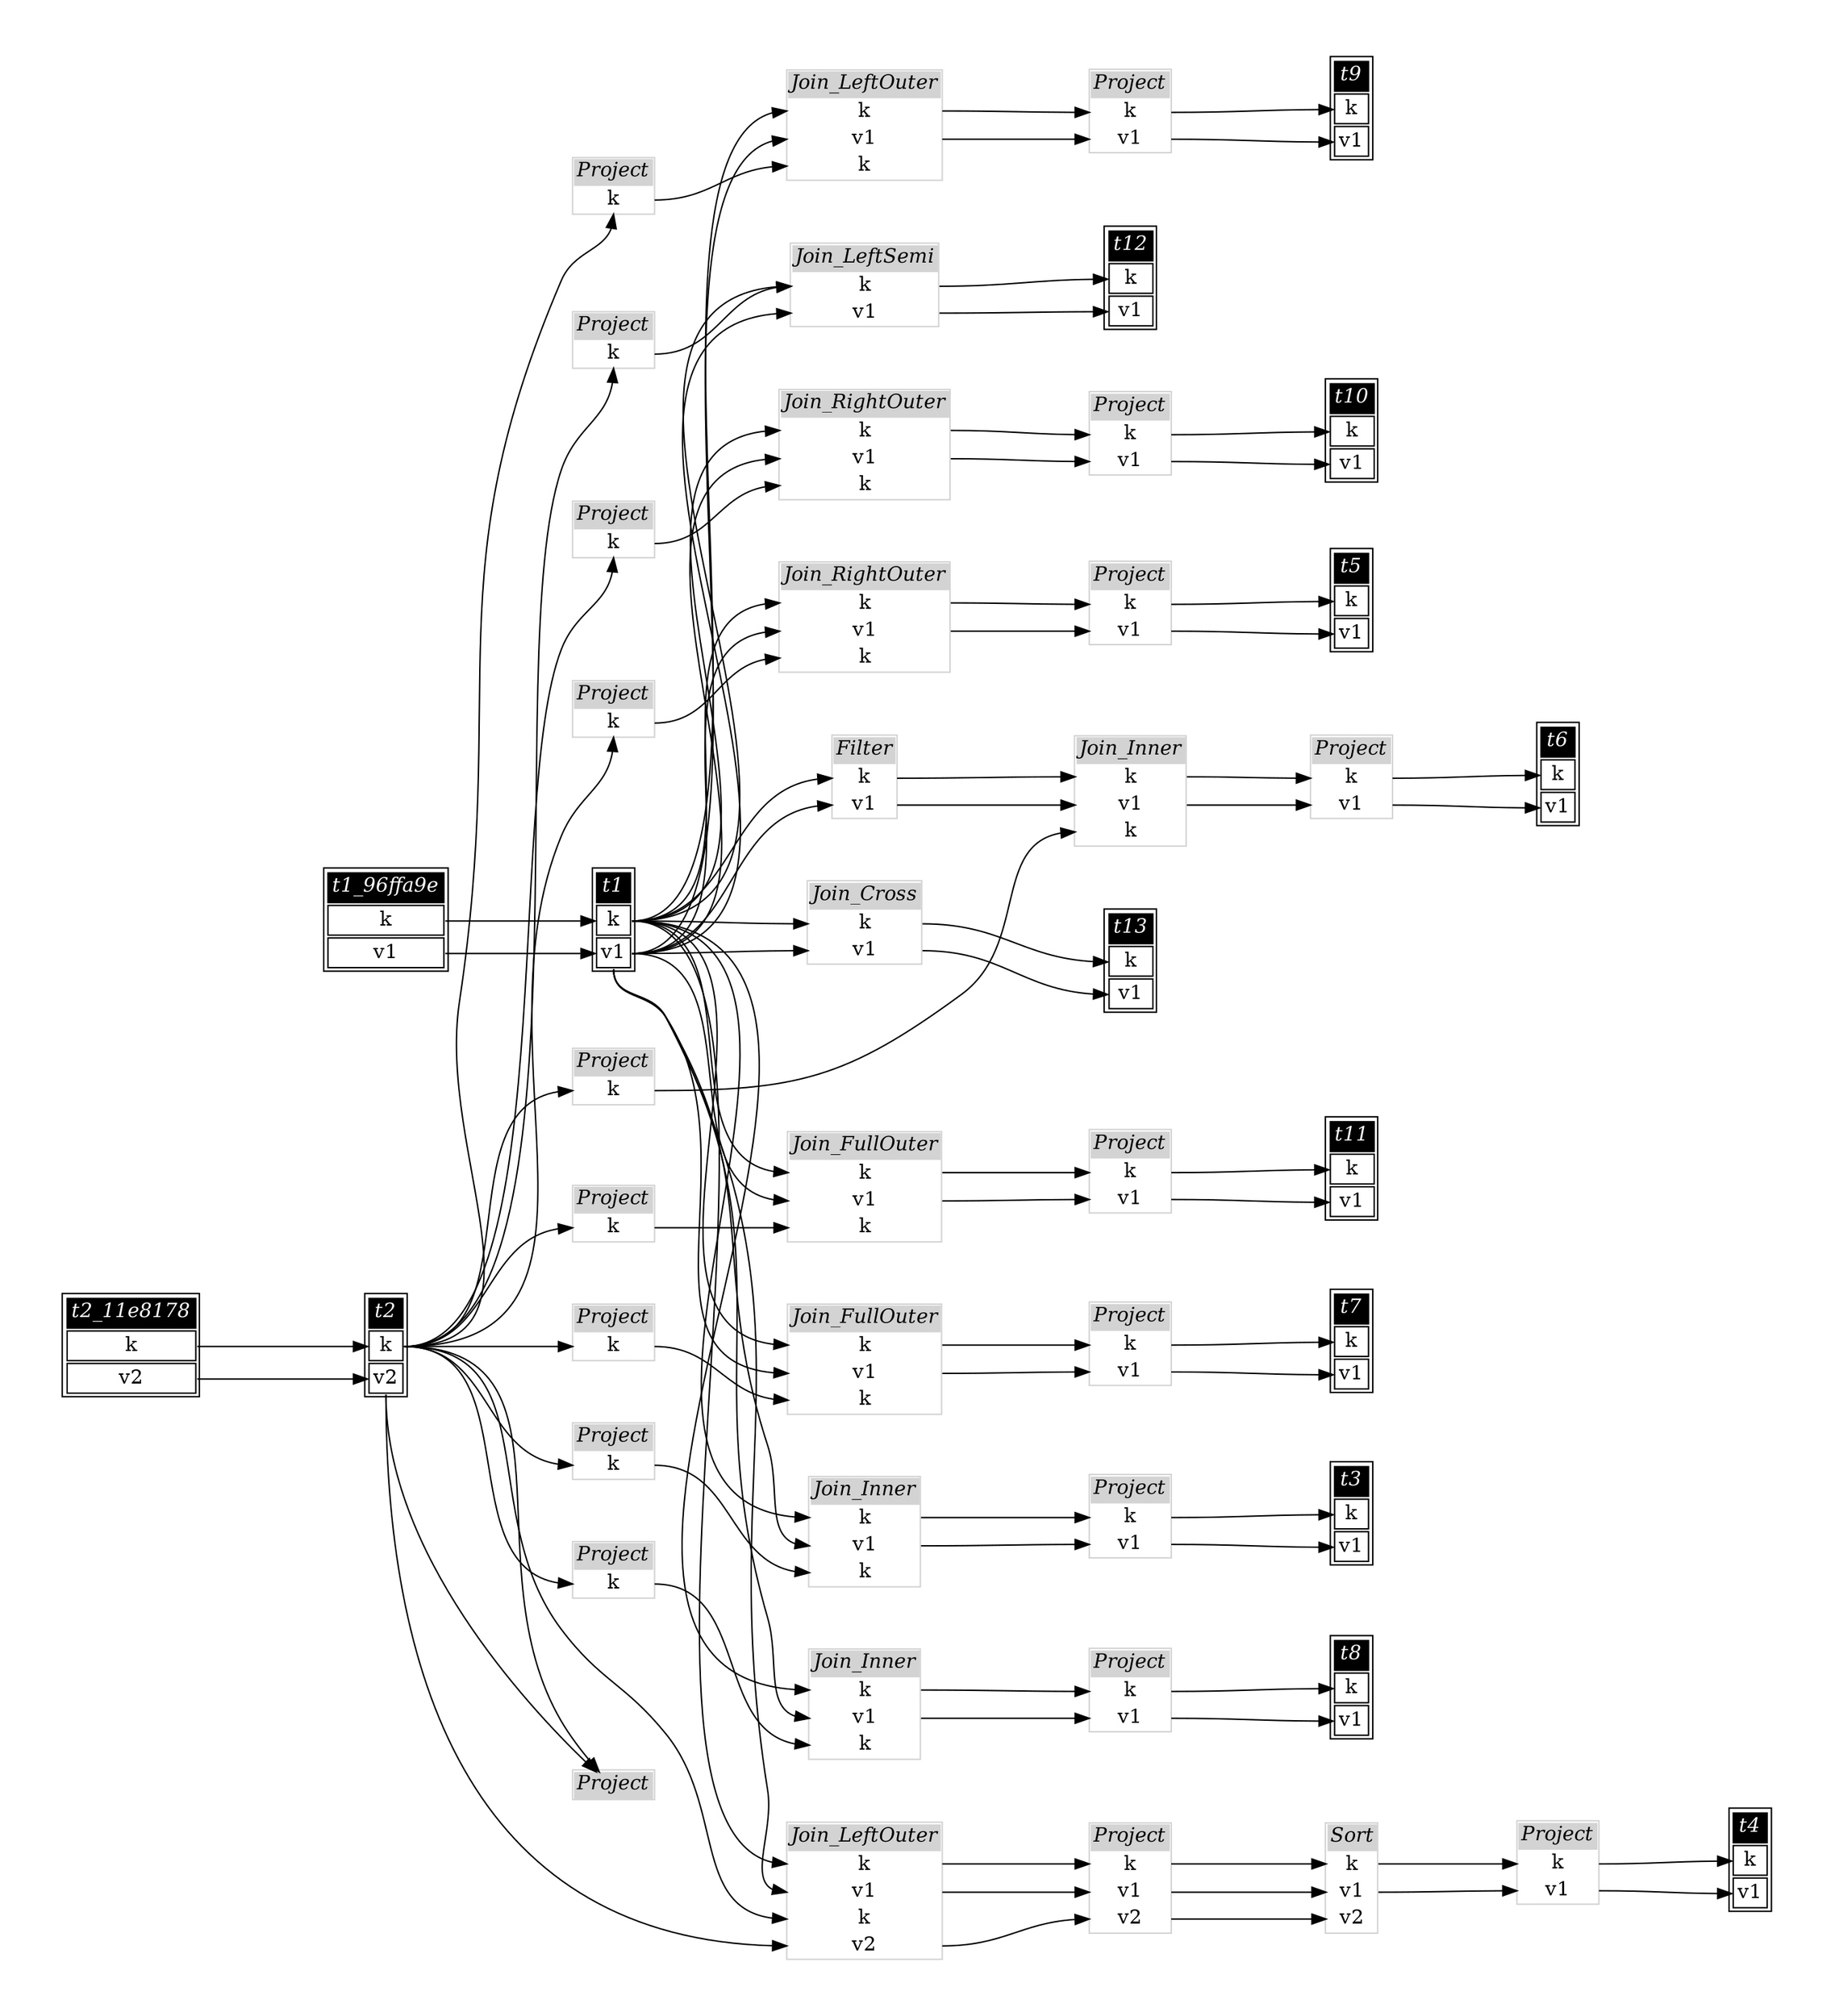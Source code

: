 // Automatically generated by SQLFlowTestSuite


digraph {
  graph [pad="0.5" nodesep="0.5" ranksep="1" fontname="Helvetica" rankdir=LR];
  node [shape=plaintext]

  
"Filter_323a63e" [label=<
<table color="lightgray" border="1" cellborder="0" cellspacing="0">
  <tr><td bgcolor="lightgray" port="nodeName"><i>Filter</i></td></tr>
  <tr><td port="0">k</td></tr>
<tr><td port="1">v1</td></tr>
</table>>];
     

"Join_Cross_86603fe" [label=<
<table color="lightgray" border="1" cellborder="0" cellspacing="0">
  <tr><td bgcolor="lightgray" port="nodeName"><i>Join_Cross</i></td></tr>
  <tr><td port="0">k</td></tr>
<tr><td port="1">v1</td></tr>
</table>>];
     

"Join_FullOuter_369712e" [label=<
<table color="lightgray" border="1" cellborder="0" cellspacing="0">
  <tr><td bgcolor="lightgray" port="nodeName"><i>Join_FullOuter</i></td></tr>
  <tr><td port="0">k</td></tr>
<tr><td port="1">v1</td></tr>
<tr><td port="2">k</td></tr>
</table>>];
     

"Join_FullOuter_dc830a1" [label=<
<table color="lightgray" border="1" cellborder="0" cellspacing="0">
  <tr><td bgcolor="lightgray" port="nodeName"><i>Join_FullOuter</i></td></tr>
  <tr><td port="0">k</td></tr>
<tr><td port="1">v1</td></tr>
<tr><td port="2">k</td></tr>
</table>>];
     

"Join_Inner_37f7ba8" [label=<
<table color="lightgray" border="1" cellborder="0" cellspacing="0">
  <tr><td bgcolor="lightgray" port="nodeName"><i>Join_Inner</i></td></tr>
  <tr><td port="0">k</td></tr>
<tr><td port="1">v1</td></tr>
<tr><td port="2">k</td></tr>
</table>>];
     

"Join_Inner_ae5be58" [label=<
<table color="lightgray" border="1" cellborder="0" cellspacing="0">
  <tr><td bgcolor="lightgray" port="nodeName"><i>Join_Inner</i></td></tr>
  <tr><td port="0">k</td></tr>
<tr><td port="1">v1</td></tr>
<tr><td port="2">k</td></tr>
</table>>];
     

"Join_Inner_b4c9abb" [label=<
<table color="lightgray" border="1" cellborder="0" cellspacing="0">
  <tr><td bgcolor="lightgray" port="nodeName"><i>Join_Inner</i></td></tr>
  <tr><td port="0">k</td></tr>
<tr><td port="1">v1</td></tr>
<tr><td port="2">k</td></tr>
</table>>];
     

"Join_LeftOuter_838a097" [label=<
<table color="lightgray" border="1" cellborder="0" cellspacing="0">
  <tr><td bgcolor="lightgray" port="nodeName"><i>Join_LeftOuter</i></td></tr>
  <tr><td port="0">k</td></tr>
<tr><td port="1">v1</td></tr>
<tr><td port="2">k</td></tr>
<tr><td port="3">v2</td></tr>
</table>>];
     

"Join_LeftOuter_8b80a49" [label=<
<table color="lightgray" border="1" cellborder="0" cellspacing="0">
  <tr><td bgcolor="lightgray" port="nodeName"><i>Join_LeftOuter</i></td></tr>
  <tr><td port="0">k</td></tr>
<tr><td port="1">v1</td></tr>
<tr><td port="2">k</td></tr>
</table>>];
     

"Join_LeftSemi_c98b79d" [label=<
<table color="lightgray" border="1" cellborder="0" cellspacing="0">
  <tr><td bgcolor="lightgray" port="nodeName"><i>Join_LeftSemi</i></td></tr>
  <tr><td port="0">k</td></tr>
<tr><td port="1">v1</td></tr>
</table>>];
     

"Join_RightOuter_6757442" [label=<
<table color="lightgray" border="1" cellborder="0" cellspacing="0">
  <tr><td bgcolor="lightgray" port="nodeName"><i>Join_RightOuter</i></td></tr>
  <tr><td port="0">k</td></tr>
<tr><td port="1">v1</td></tr>
<tr><td port="2">k</td></tr>
</table>>];
     

"Join_RightOuter_9ab84dd" [label=<
<table color="lightgray" border="1" cellborder="0" cellspacing="0">
  <tr><td bgcolor="lightgray" port="nodeName"><i>Join_RightOuter</i></td></tr>
  <tr><td port="0">k</td></tr>
<tr><td port="1">v1</td></tr>
<tr><td port="2">k</td></tr>
</table>>];
     

"Project_1592731" [label=<
<table color="lightgray" border="1" cellborder="0" cellspacing="0">
  <tr><td bgcolor="lightgray" port="nodeName"><i>Project</i></td></tr>
  <tr><td port="0">k</td></tr>
<tr><td port="1">v1</td></tr>
<tr><td port="2">v2</td></tr>
</table>>];
     

"Project_26c3519" [label=<
<table color="lightgray" border="1" cellborder="0" cellspacing="0">
  <tr><td bgcolor="lightgray" port="nodeName"><i>Project</i></td></tr>
  <tr><td port="0">k</td></tr>
</table>>];
     

"Project_338cdf1" [label=<
<table color="lightgray" border="1" cellborder="0" cellspacing="0">
  <tr><td bgcolor="lightgray" port="nodeName"><i>Project</i></td></tr>
  <tr><td port="0">k</td></tr>
</table>>];
     

"Project_355839b" [label=<
<table color="lightgray" border="1" cellborder="0" cellspacing="0">
  <tr><td bgcolor="lightgray" port="nodeName"><i>Project</i></td></tr>
  
</table>>];
     

"Project_397794b" [label=<
<table color="lightgray" border="1" cellborder="0" cellspacing="0">
  <tr><td bgcolor="lightgray" port="nodeName"><i>Project</i></td></tr>
  <tr><td port="0">k</td></tr>
<tr><td port="1">v1</td></tr>
</table>>];
     

"Project_5a1a3a4" [label=<
<table color="lightgray" border="1" cellborder="0" cellspacing="0">
  <tr><td bgcolor="lightgray" port="nodeName"><i>Project</i></td></tr>
  <tr><td port="0">k</td></tr>
<tr><td port="1">v1</td></tr>
</table>>];
     

"Project_5e1a273" [label=<
<table color="lightgray" border="1" cellborder="0" cellspacing="0">
  <tr><td bgcolor="lightgray" port="nodeName"><i>Project</i></td></tr>
  <tr><td port="0">k</td></tr>
<tr><td port="1">v1</td></tr>
</table>>];
     

"Project_5fc5a7d" [label=<
<table color="lightgray" border="1" cellborder="0" cellspacing="0">
  <tr><td bgcolor="lightgray" port="nodeName"><i>Project</i></td></tr>
  <tr><td port="0">k</td></tr>
<tr><td port="1">v1</td></tr>
</table>>];
     

"Project_66b2177" [label=<
<table color="lightgray" border="1" cellborder="0" cellspacing="0">
  <tr><td bgcolor="lightgray" port="nodeName"><i>Project</i></td></tr>
  <tr><td port="0">k</td></tr>
</table>>];
     

"Project_6aa70fa" [label=<
<table color="lightgray" border="1" cellborder="0" cellspacing="0">
  <tr><td bgcolor="lightgray" port="nodeName"><i>Project</i></td></tr>
  <tr><td port="0">k</td></tr>
</table>>];
     

"Project_748606f" [label=<
<table color="lightgray" border="1" cellborder="0" cellspacing="0">
  <tr><td bgcolor="lightgray" port="nodeName"><i>Project</i></td></tr>
  <tr><td port="0">k</td></tr>
</table>>];
     

"Project_7b3e169" [label=<
<table color="lightgray" border="1" cellborder="0" cellspacing="0">
  <tr><td bgcolor="lightgray" port="nodeName"><i>Project</i></td></tr>
  <tr><td port="0">k</td></tr>
<tr><td port="1">v1</td></tr>
</table>>];
     

"Project_8002d1a" [label=<
<table color="lightgray" border="1" cellborder="0" cellspacing="0">
  <tr><td bgcolor="lightgray" port="nodeName"><i>Project</i></td></tr>
  <tr><td port="0">k</td></tr>
<tr><td port="1">v1</td></tr>
</table>>];
     

"Project_9b8f15c" [label=<
<table color="lightgray" border="1" cellborder="0" cellspacing="0">
  <tr><td bgcolor="lightgray" port="nodeName"><i>Project</i></td></tr>
  <tr><td port="0">k</td></tr>
<tr><td port="1">v1</td></tr>
</table>>];
     

"Project_9edaeb0" [label=<
<table color="lightgray" border="1" cellborder="0" cellspacing="0">
  <tr><td bgcolor="lightgray" port="nodeName"><i>Project</i></td></tr>
  <tr><td port="0">k</td></tr>
</table>>];
     

"Project_a066725" [label=<
<table color="lightgray" border="1" cellborder="0" cellspacing="0">
  <tr><td bgcolor="lightgray" port="nodeName"><i>Project</i></td></tr>
  <tr><td port="0">k</td></tr>
</table>>];
     

"Project_a24ec5f" [label=<
<table color="lightgray" border="1" cellborder="0" cellspacing="0">
  <tr><td bgcolor="lightgray" port="nodeName"><i>Project</i></td></tr>
  <tr><td port="0">k</td></tr>
</table>>];
     

"Project_cfd9128" [label=<
<table color="lightgray" border="1" cellborder="0" cellspacing="0">
  <tr><td bgcolor="lightgray" port="nodeName"><i>Project</i></td></tr>
  <tr><td port="0">k</td></tr>
</table>>];
     

"Project_db865a5" [label=<
<table color="lightgray" border="1" cellborder="0" cellspacing="0">
  <tr><td bgcolor="lightgray" port="nodeName"><i>Project</i></td></tr>
  <tr><td port="0">k</td></tr>
<tr><td port="1">v1</td></tr>
</table>>];
     

"Project_e9bfbf0" [label=<
<table color="lightgray" border="1" cellborder="0" cellspacing="0">
  <tr><td bgcolor="lightgray" port="nodeName"><i>Project</i></td></tr>
  <tr><td port="0">k</td></tr>
<tr><td port="1">v1</td></tr>
</table>>];
     

"Sort_d1d0913" [label=<
<table color="lightgray" border="1" cellborder="0" cellspacing="0">
  <tr><td bgcolor="lightgray" port="nodeName"><i>Sort</i></td></tr>
  <tr><td port="0">k</td></tr>
<tr><td port="1">v1</td></tr>
<tr><td port="2">v2</td></tr>
</table>>];
     

"t1" [color="black" label=<
<table>
  <tr><td bgcolor="black" port="nodeName"><i><font color="white">t1</font></i></td></tr>
  <tr><td port="0">k</td></tr>
<tr><td port="1">v1</td></tr>
</table>>];
     

"t10" [color="black" label=<
<table>
  <tr><td bgcolor="black" port="nodeName"><i><font color="white">t10</font></i></td></tr>
  <tr><td port="0">k</td></tr>
<tr><td port="1">v1</td></tr>
</table>>];
     

"t11" [color="black" label=<
<table>
  <tr><td bgcolor="black" port="nodeName"><i><font color="white">t11</font></i></td></tr>
  <tr><td port="0">k</td></tr>
<tr><td port="1">v1</td></tr>
</table>>];
     

"t12" [color="black" label=<
<table>
  <tr><td bgcolor="black" port="nodeName"><i><font color="white">t12</font></i></td></tr>
  <tr><td port="0">k</td></tr>
<tr><td port="1">v1</td></tr>
</table>>];
     

"t13" [color="black" label=<
<table>
  <tr><td bgcolor="black" port="nodeName"><i><font color="white">t13</font></i></td></tr>
  <tr><td port="0">k</td></tr>
<tr><td port="1">v1</td></tr>
</table>>];
     

"t1_96ffa9e" [color="black" label=<
<table>
  <tr><td bgcolor="black" port="nodeName"><i><font color="white">t1_96ffa9e</font></i></td></tr>
  <tr><td port="0">k</td></tr>
<tr><td port="1">v1</td></tr>
</table>>];
     

"t2" [color="black" label=<
<table>
  <tr><td bgcolor="black" port="nodeName"><i><font color="white">t2</font></i></td></tr>
  <tr><td port="0">k</td></tr>
<tr><td port="1">v2</td></tr>
</table>>];
     

"t2_11e8178" [color="black" label=<
<table>
  <tr><td bgcolor="black" port="nodeName"><i><font color="white">t2_11e8178</font></i></td></tr>
  <tr><td port="0">k</td></tr>
<tr><td port="1">v2</td></tr>
</table>>];
     

"t3" [color="black" label=<
<table>
  <tr><td bgcolor="black" port="nodeName"><i><font color="white">t3</font></i></td></tr>
  <tr><td port="0">k</td></tr>
<tr><td port="1">v1</td></tr>
</table>>];
     

"t4" [color="black" label=<
<table>
  <tr><td bgcolor="black" port="nodeName"><i><font color="white">t4</font></i></td></tr>
  <tr><td port="0">k</td></tr>
<tr><td port="1">v1</td></tr>
</table>>];
     

"t5" [color="black" label=<
<table>
  <tr><td bgcolor="black" port="nodeName"><i><font color="white">t5</font></i></td></tr>
  <tr><td port="0">k</td></tr>
<tr><td port="1">v1</td></tr>
</table>>];
     

"t6" [color="black" label=<
<table>
  <tr><td bgcolor="black" port="nodeName"><i><font color="white">t6</font></i></td></tr>
  <tr><td port="0">k</td></tr>
<tr><td port="1">v1</td></tr>
</table>>];
     

"t7" [color="black" label=<
<table>
  <tr><td bgcolor="black" port="nodeName"><i><font color="white">t7</font></i></td></tr>
  <tr><td port="0">k</td></tr>
<tr><td port="1">v1</td></tr>
</table>>];
     

"t8" [color="black" label=<
<table>
  <tr><td bgcolor="black" port="nodeName"><i><font color="white">t8</font></i></td></tr>
  <tr><td port="0">k</td></tr>
<tr><td port="1">v1</td></tr>
</table>>];
     

"t9" [color="black" label=<
<table>
  <tr><td bgcolor="black" port="nodeName"><i><font color="white">t9</font></i></td></tr>
  <tr><td port="0">k</td></tr>
<tr><td port="1">v1</td></tr>
</table>>];
     
  "Filter_323a63e":0 -> "Join_Inner_b4c9abb":0;
"Filter_323a63e":1 -> "Join_Inner_b4c9abb":1;
"Join_Cross_86603fe":0 -> "t13":0;
"Join_Cross_86603fe":1 -> "t13":1;
"Join_FullOuter_369712e":0 -> "Project_9b8f15c":0;
"Join_FullOuter_369712e":1 -> "Project_9b8f15c":1;
"Join_FullOuter_dc830a1":0 -> "Project_e9bfbf0":0;
"Join_FullOuter_dc830a1":1 -> "Project_e9bfbf0":1;
"Join_Inner_37f7ba8":0 -> "Project_7b3e169":0;
"Join_Inner_37f7ba8":1 -> "Project_7b3e169":1;
"Join_Inner_ae5be58":0 -> "Project_5fc5a7d":0;
"Join_Inner_ae5be58":1 -> "Project_5fc5a7d":1;
"Join_Inner_b4c9abb":0 -> "Project_db865a5":0;
"Join_Inner_b4c9abb":1 -> "Project_db865a5":1;
"Join_LeftOuter_838a097":0 -> "Project_1592731":0;
"Join_LeftOuter_838a097":1 -> "Project_1592731":1;
"Join_LeftOuter_838a097":3 -> "Project_1592731":2;
"Join_LeftOuter_8b80a49":0 -> "Project_5a1a3a4":0;
"Join_LeftOuter_8b80a49":1 -> "Project_5a1a3a4":1;
"Join_LeftSemi_c98b79d":0 -> "t12":0;
"Join_LeftSemi_c98b79d":1 -> "t12":1;
"Join_RightOuter_6757442":0 -> "Project_397794b":0;
"Join_RightOuter_6757442":1 -> "Project_397794b":1;
"Join_RightOuter_9ab84dd":0 -> "Project_5e1a273":0;
"Join_RightOuter_9ab84dd":1 -> "Project_5e1a273":1;
"Project_1592731":0 -> "Sort_d1d0913":0;
"Project_1592731":1 -> "Sort_d1d0913":1;
"Project_1592731":2 -> "Sort_d1d0913":2;
"Project_26c3519":0 -> "Join_Inner_ae5be58":2;
"Project_338cdf1":0 -> "Join_LeftSemi_c98b79d":0;
"Project_397794b":0 -> "t10":0;
"Project_397794b":1 -> "t10":1;
"Project_5a1a3a4":0 -> "t9":0;
"Project_5a1a3a4":1 -> "t9":1;
"Project_5e1a273":0 -> "t5":0;
"Project_5e1a273":1 -> "t5":1;
"Project_5fc5a7d":0 -> "t8":0;
"Project_5fc5a7d":1 -> "t8":1;
"Project_66b2177":0 -> "Join_FullOuter_369712e":2;
"Project_6aa70fa":0 -> "Join_FullOuter_dc830a1":2;
"Project_748606f":0 -> "Join_Inner_37f7ba8":2;
"Project_7b3e169":0 -> "t3":0;
"Project_7b3e169":1 -> "t3":1;
"Project_8002d1a":0 -> "t4":0;
"Project_8002d1a":1 -> "t4":1;
"Project_9b8f15c":0 -> "t11":0;
"Project_9b8f15c":1 -> "t11":1;
"Project_9edaeb0":0 -> "Join_RightOuter_6757442":2;
"Project_a066725":0 -> "Join_LeftOuter_8b80a49":2;
"Project_a24ec5f":0 -> "Join_RightOuter_9ab84dd":2;
"Project_cfd9128":0 -> "Join_Inner_b4c9abb":2;
"Project_db865a5":0 -> "t6":0;
"Project_db865a5":1 -> "t6":1;
"Project_e9bfbf0":0 -> "t7":0;
"Project_e9bfbf0":1 -> "t7":1;
"Sort_d1d0913":0 -> "Project_8002d1a":0;
"Sort_d1d0913":1 -> "Project_8002d1a":1;
"t1":0 -> "Filter_323a63e":0;
"t1":0 -> "Join_Cross_86603fe":0;
"t1":0 -> "Join_FullOuter_369712e":0;
"t1":0 -> "Join_FullOuter_dc830a1":0;
"t1":0 -> "Join_Inner_37f7ba8":0;
"t1":0 -> "Join_Inner_ae5be58":0;
"t1":0 -> "Join_LeftOuter_838a097":0;
"t1":0 -> "Join_LeftOuter_8b80a49":0;
"t1":0 -> "Join_LeftSemi_c98b79d":0;
"t1":0 -> "Join_RightOuter_6757442":0;
"t1":0 -> "Join_RightOuter_9ab84dd":0;
"t1":1 -> "Filter_323a63e":1;
"t1":1 -> "Join_Cross_86603fe":1;
"t1":1 -> "Join_FullOuter_369712e":1;
"t1":1 -> "Join_FullOuter_dc830a1":1;
"t1":1 -> "Join_Inner_37f7ba8":1;
"t1":1 -> "Join_Inner_ae5be58":1;
"t1":1 -> "Join_LeftOuter_838a097":1;
"t1":1 -> "Join_LeftOuter_8b80a49":1;
"t1":1 -> "Join_LeftSemi_c98b79d":1;
"t1":1 -> "Join_RightOuter_6757442":1;
"t1":1 -> "Join_RightOuter_9ab84dd":1;
"t1_96ffa9e":0 -> "t1":0;
"t1_96ffa9e":1 -> "t1":1;
"t2":0 -> "Join_LeftOuter_838a097":2;
"t2":0 -> "Project_26c3519":0;
"t2":0 -> "Project_338cdf1":0;
"t2":0 -> "Project_355839b":nodeName;
"t2":0 -> "Project_66b2177":0;
"t2":0 -> "Project_6aa70fa":0;
"t2":0 -> "Project_748606f":0;
"t2":0 -> "Project_9edaeb0":0;
"t2":0 -> "Project_a066725":0;
"t2":0 -> "Project_a24ec5f":0;
"t2":0 -> "Project_cfd9128":0;
"t2":1 -> "Join_LeftOuter_838a097":3;
"t2":1 -> "Project_355839b":nodeName;
"t2_11e8178":0 -> "t2":0;
"t2_11e8178":1 -> "t2":1;
}
       